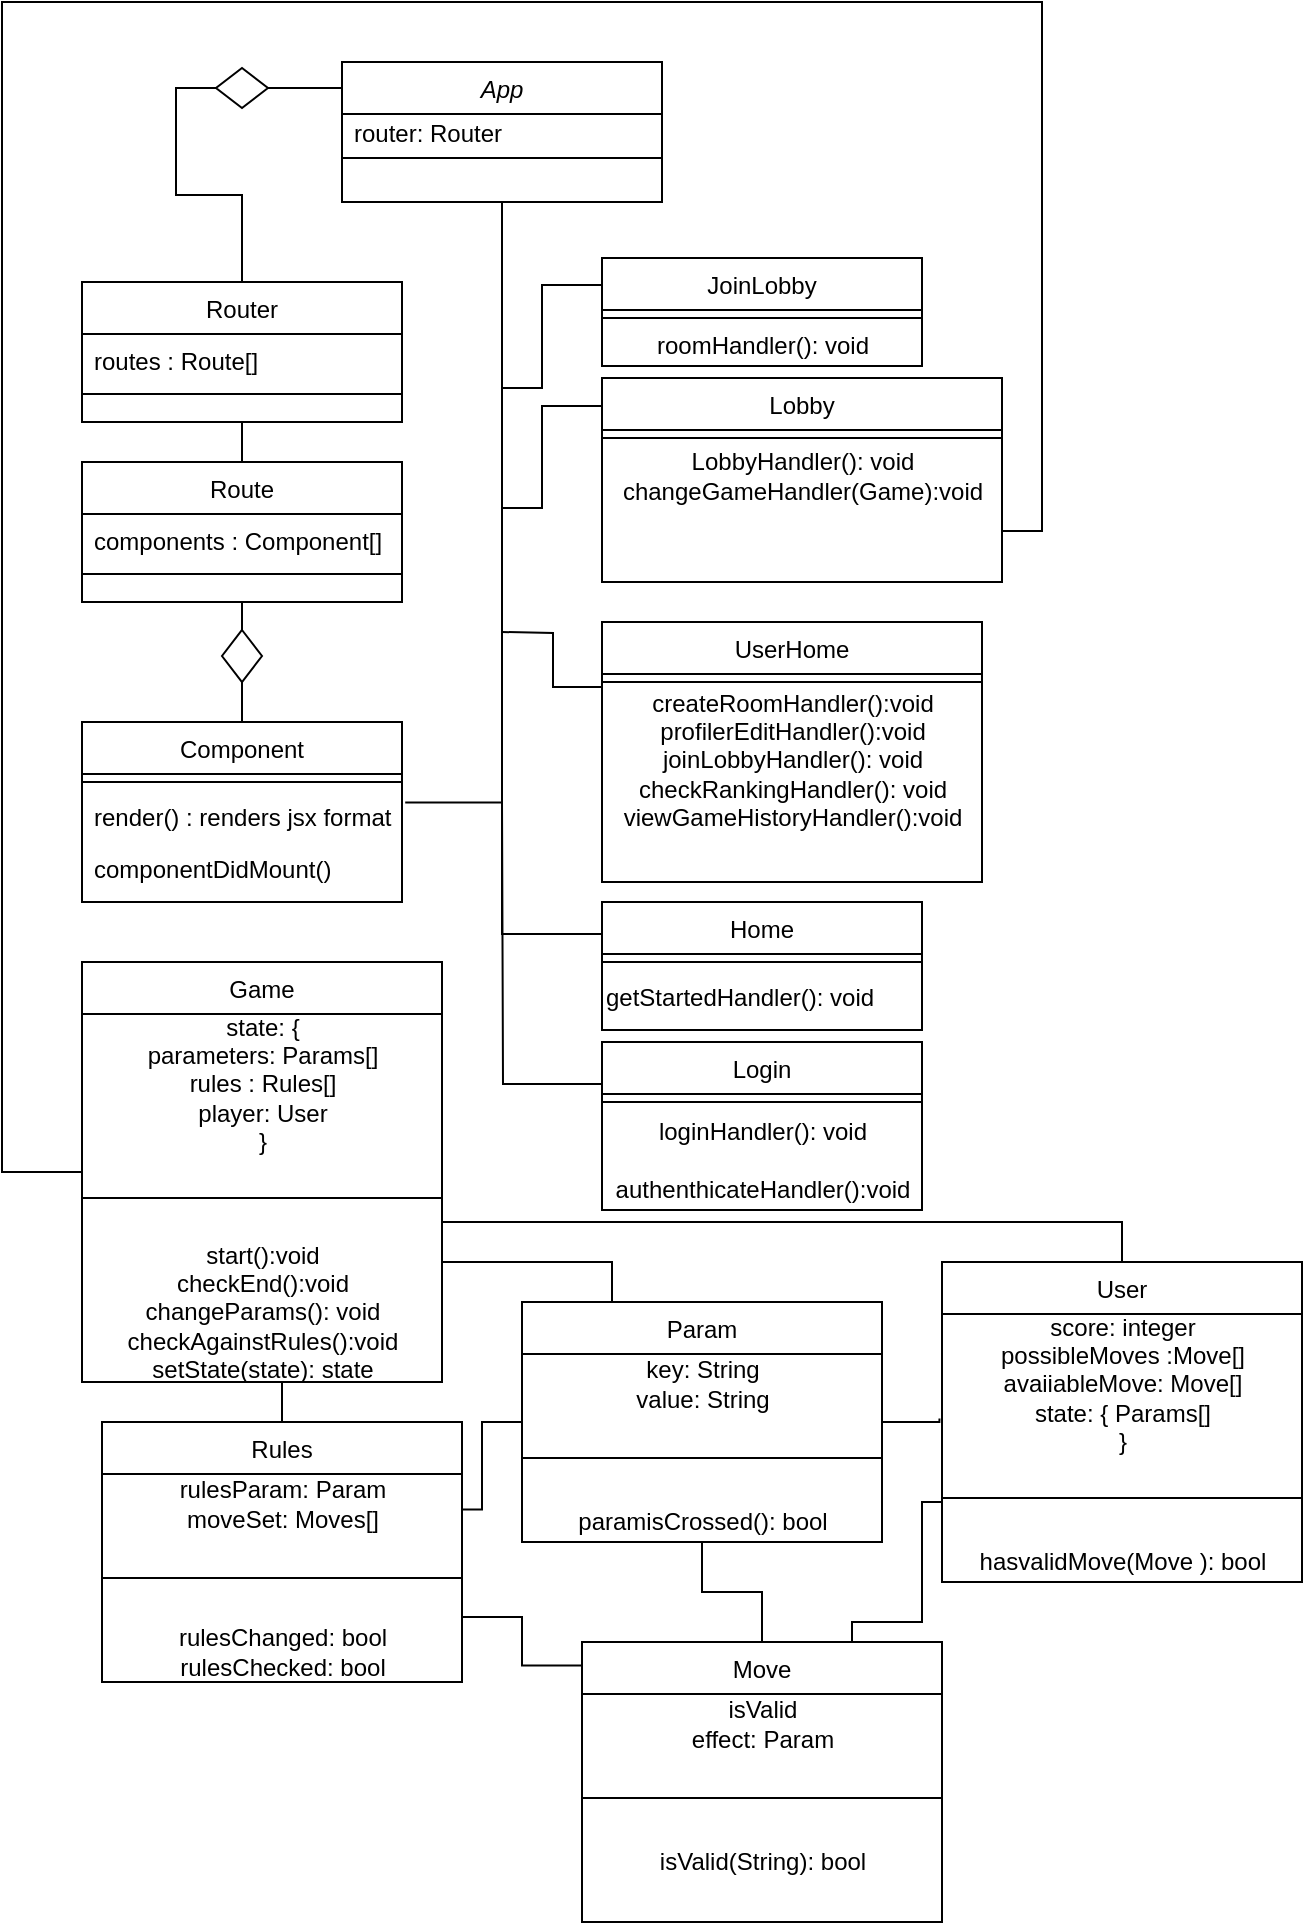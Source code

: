 <mxfile version="12.8.0" type="device"><diagram id="C5RBs43oDa-KdzZeNtuy" name="Page-1"><mxGraphModel dx="1826" dy="877" grid="1" gridSize="10" guides="1" tooltips="1" connect="1" arrows="1" fold="1" page="1" pageScale="1" pageWidth="827" pageHeight="1169" math="0" shadow="0"><root><mxCell id="WIyWlLk6GJQsqaUBKTNV-0"/><mxCell id="WIyWlLk6GJQsqaUBKTNV-1" parent="WIyWlLk6GJQsqaUBKTNV-0"/><mxCell id="nVvhaEYDyL5q9c9ylstD-54" style="edgeStyle=orthogonalEdgeStyle;rounded=0;orthogonalLoop=1;jettySize=auto;html=1;exitX=0.5;exitY=1;exitDx=0;exitDy=0;entryX=1.01;entryY=0.238;entryDx=0;entryDy=0;entryPerimeter=0;endArrow=none;endFill=0;" edge="1" parent="WIyWlLk6GJQsqaUBKTNV-1" source="zkfFHV4jXpPFQw0GAbJ--0" target="nVvhaEYDyL5q9c9ylstD-4"><mxGeometry relative="1" as="geometry"/></mxCell><mxCell id="zkfFHV4jXpPFQw0GAbJ--0" value="App" style="swimlane;fontStyle=2;align=center;verticalAlign=top;childLayout=stackLayout;horizontal=1;startSize=26;horizontalStack=0;resizeParent=1;resizeLast=0;collapsible=1;marginBottom=0;rounded=0;shadow=0;strokeWidth=1;" parent="WIyWlLk6GJQsqaUBKTNV-1" vertex="1"><mxGeometry x="220" y="120" width="160" height="70" as="geometry"><mxRectangle x="230" y="140" width="160" height="26" as="alternateBounds"/></mxGeometry></mxCell><mxCell id="zkfFHV4jXpPFQw0GAbJ--4" value="" style="line;html=1;strokeWidth=1;align=left;verticalAlign=middle;spacingTop=-1;spacingLeft=3;spacingRight=3;rotatable=0;labelPosition=right;points=[];portConstraint=eastwest;" parent="zkfFHV4jXpPFQw0GAbJ--0" vertex="1"><mxGeometry y="26" width="160" height="44" as="geometry"/></mxCell><mxCell id="zkfFHV4jXpPFQw0GAbJ--6" value="Router" style="swimlane;fontStyle=0;align=center;verticalAlign=top;childLayout=stackLayout;horizontal=1;startSize=26;horizontalStack=0;resizeParent=1;resizeLast=0;collapsible=1;marginBottom=0;rounded=0;shadow=0;strokeWidth=1;" parent="WIyWlLk6GJQsqaUBKTNV-1" vertex="1"><mxGeometry x="90" y="230" width="160" height="70" as="geometry"><mxRectangle x="130" y="380" width="160" height="26" as="alternateBounds"/></mxGeometry></mxCell><mxCell id="zkfFHV4jXpPFQw0GAbJ--7" value="routes : Route[]" style="text;align=left;verticalAlign=top;spacingLeft=4;spacingRight=4;overflow=hidden;rotatable=0;points=[[0,0.5],[1,0.5]];portConstraint=eastwest;" parent="zkfFHV4jXpPFQw0GAbJ--6" vertex="1"><mxGeometry y="26" width="160" height="26" as="geometry"/></mxCell><mxCell id="zkfFHV4jXpPFQw0GAbJ--9" value="" style="line;html=1;strokeWidth=1;align=left;verticalAlign=middle;spacingTop=-1;spacingLeft=3;spacingRight=3;rotatable=0;labelPosition=right;points=[];portConstraint=eastwest;" parent="zkfFHV4jXpPFQw0GAbJ--6" vertex="1"><mxGeometry y="52" width="160" height="8" as="geometry"/></mxCell><mxCell id="nVvhaEYDyL5q9c9ylstD-41" style="edgeStyle=orthogonalEdgeStyle;rounded=0;orthogonalLoop=1;jettySize=auto;html=1;exitX=0.5;exitY=0;exitDx=0;exitDy=0;entryX=0.5;entryY=1;entryDx=0;entryDy=0;endArrow=none;endFill=0;" edge="1" parent="WIyWlLk6GJQsqaUBKTNV-1" source="zkfFHV4jXpPFQw0GAbJ--13" target="zkfFHV4jXpPFQw0GAbJ--6"><mxGeometry relative="1" as="geometry"/></mxCell><mxCell id="zkfFHV4jXpPFQw0GAbJ--13" value="Route" style="swimlane;fontStyle=0;align=center;verticalAlign=top;childLayout=stackLayout;horizontal=1;startSize=26;horizontalStack=0;resizeParent=1;resizeLast=0;collapsible=1;marginBottom=0;rounded=0;shadow=0;strokeWidth=1;" parent="WIyWlLk6GJQsqaUBKTNV-1" vertex="1"><mxGeometry x="90" y="320" width="160" height="70" as="geometry"><mxRectangle x="340" y="380" width="170" height="26" as="alternateBounds"/></mxGeometry></mxCell><mxCell id="zkfFHV4jXpPFQw0GAbJ--14" value="components : Component[]" style="text;align=left;verticalAlign=top;spacingLeft=4;spacingRight=4;overflow=hidden;rotatable=0;points=[[0,0.5],[1,0.5]];portConstraint=eastwest;" parent="zkfFHV4jXpPFQw0GAbJ--13" vertex="1"><mxGeometry y="26" width="160" height="26" as="geometry"/></mxCell><mxCell id="zkfFHV4jXpPFQw0GAbJ--15" value="" style="line;html=1;strokeWidth=1;align=left;verticalAlign=middle;spacingTop=-1;spacingLeft=3;spacingRight=3;rotatable=0;labelPosition=right;points=[];portConstraint=eastwest;" parent="zkfFHV4jXpPFQw0GAbJ--13" vertex="1"><mxGeometry y="52" width="160" height="8" as="geometry"/></mxCell><mxCell id="nVvhaEYDyL5q9c9ylstD-0" value="Component" style="swimlane;fontStyle=0;align=center;verticalAlign=top;childLayout=stackLayout;horizontal=1;startSize=26;horizontalStack=0;resizeParent=1;resizeLast=0;collapsible=1;marginBottom=0;rounded=0;shadow=0;strokeWidth=1;" vertex="1" parent="WIyWlLk6GJQsqaUBKTNV-1"><mxGeometry x="90" y="450" width="160" height="90" as="geometry"><mxRectangle x="340" y="380" width="170" height="26" as="alternateBounds"/></mxGeometry></mxCell><mxCell id="nVvhaEYDyL5q9c9ylstD-2" value="" style="line;html=1;strokeWidth=1;align=left;verticalAlign=middle;spacingTop=-1;spacingLeft=3;spacingRight=3;rotatable=0;labelPosition=right;points=[];portConstraint=eastwest;" vertex="1" parent="nVvhaEYDyL5q9c9ylstD-0"><mxGeometry y="26" width="160" height="8" as="geometry"/></mxCell><mxCell id="nVvhaEYDyL5q9c9ylstD-4" value="render() : renders jsx format " style="text;align=left;verticalAlign=top;spacingLeft=4;spacingRight=4;overflow=hidden;rotatable=0;points=[[0,0.5],[1,0.5]];portConstraint=eastwest;" vertex="1" parent="nVvhaEYDyL5q9c9ylstD-0"><mxGeometry y="34" width="160" height="26" as="geometry"/></mxCell><mxCell id="nVvhaEYDyL5q9c9ylstD-5" value="componentDidMount()" style="text;align=left;verticalAlign=top;spacingLeft=4;spacingRight=4;overflow=hidden;rotatable=0;points=[[0,0.5],[1,0.5]];portConstraint=eastwest;" vertex="1" parent="nVvhaEYDyL5q9c9ylstD-0"><mxGeometry y="60" width="160" height="26" as="geometry"/></mxCell><mxCell id="nVvhaEYDyL5q9c9ylstD-10" value="" style="rhombus;whiteSpace=wrap;html=1;" vertex="1" parent="WIyWlLk6GJQsqaUBKTNV-1"><mxGeometry x="160" y="404" width="20" height="26" as="geometry"/></mxCell><mxCell id="nVvhaEYDyL5q9c9ylstD-11" value="" style="endArrow=none;html=1;entryX=0.5;entryY=1;entryDx=0;entryDy=0;exitX=0.5;exitY=0;exitDx=0;exitDy=0;" edge="1" parent="WIyWlLk6GJQsqaUBKTNV-1" source="nVvhaEYDyL5q9c9ylstD-0" target="nVvhaEYDyL5q9c9ylstD-10"><mxGeometry width="50" height="50" relative="1" as="geometry"><mxPoint x="230" y="470" as="sourcePoint"/><mxPoint x="280" y="420" as="targetPoint"/></mxGeometry></mxCell><mxCell id="nVvhaEYDyL5q9c9ylstD-12" value="" style="endArrow=none;html=1;exitX=0.5;exitY=0;exitDx=0;exitDy=0;entryX=0.5;entryY=1;entryDx=0;entryDy=0;" edge="1" parent="WIyWlLk6GJQsqaUBKTNV-1" source="nVvhaEYDyL5q9c9ylstD-10" target="zkfFHV4jXpPFQw0GAbJ--13"><mxGeometry width="50" height="50" relative="1" as="geometry"><mxPoint x="170" y="400" as="sourcePoint"/><mxPoint x="270" y="420" as="targetPoint"/></mxGeometry></mxCell><mxCell id="nVvhaEYDyL5q9c9ylstD-38" style="edgeStyle=orthogonalEdgeStyle;rounded=0;orthogonalLoop=1;jettySize=auto;html=1;exitX=0;exitY=0.25;exitDx=0;exitDy=0;endArrow=none;endFill=0;" edge="1" parent="WIyWlLk6GJQsqaUBKTNV-1" source="nVvhaEYDyL5q9c9ylstD-13"><mxGeometry relative="1" as="geometry"><mxPoint x="300" y="405" as="targetPoint"/></mxGeometry></mxCell><mxCell id="nVvhaEYDyL5q9c9ylstD-13" value="UserHome" style="swimlane;fontStyle=0;align=center;verticalAlign=top;childLayout=stackLayout;horizontal=1;startSize=26;horizontalStack=0;resizeParent=1;resizeLast=0;collapsible=1;marginBottom=0;rounded=0;shadow=0;strokeWidth=1;" vertex="1" parent="WIyWlLk6GJQsqaUBKTNV-1"><mxGeometry x="350" y="400" width="190" height="130" as="geometry"><mxRectangle x="340" y="380" width="170" height="26" as="alternateBounds"/></mxGeometry></mxCell><mxCell id="nVvhaEYDyL5q9c9ylstD-14" value="" style="line;html=1;strokeWidth=1;align=left;verticalAlign=middle;spacingTop=-1;spacingLeft=3;spacingRight=3;rotatable=0;labelPosition=right;points=[];portConstraint=eastwest;" vertex="1" parent="nVvhaEYDyL5q9c9ylstD-13"><mxGeometry y="26" width="190" height="8" as="geometry"/></mxCell><mxCell id="nVvhaEYDyL5q9c9ylstD-51" value="createRoomHandler():void&lt;br&gt;profilerEditHandler():void&lt;br&gt;joinLobbyHandler(): void&lt;br&gt;checkRankingHandler(): void&lt;br&gt;viewGameHistoryHandler():void" style="text;html=1;align=center;verticalAlign=middle;resizable=0;points=[];autosize=1;" vertex="1" parent="nVvhaEYDyL5q9c9ylstD-13"><mxGeometry y="34" width="190" height="70" as="geometry"/></mxCell><mxCell id="nVvhaEYDyL5q9c9ylstD-37" style="edgeStyle=orthogonalEdgeStyle;rounded=0;orthogonalLoop=1;jettySize=auto;html=1;exitX=0;exitY=0.25;exitDx=0;exitDy=0;endArrow=none;endFill=0;" edge="1" parent="WIyWlLk6GJQsqaUBKTNV-1" source="nVvhaEYDyL5q9c9ylstD-17"><mxGeometry relative="1" as="geometry"><mxPoint x="300" y="463" as="targetPoint"/><Array as="points"><mxPoint x="300" y="556"/></Array></mxGeometry></mxCell><mxCell id="nVvhaEYDyL5q9c9ylstD-17" value="Home" style="swimlane;fontStyle=0;align=center;verticalAlign=top;childLayout=stackLayout;horizontal=1;startSize=26;horizontalStack=0;resizeParent=1;resizeLast=0;collapsible=1;marginBottom=0;rounded=0;shadow=0;strokeWidth=1;" vertex="1" parent="WIyWlLk6GJQsqaUBKTNV-1"><mxGeometry x="350" y="540" width="160" height="64" as="geometry"><mxRectangle x="340" y="380" width="170" height="26" as="alternateBounds"/></mxGeometry></mxCell><mxCell id="nVvhaEYDyL5q9c9ylstD-18" value="" style="line;html=1;strokeWidth=1;align=left;verticalAlign=middle;spacingTop=-1;spacingLeft=3;spacingRight=3;rotatable=0;labelPosition=right;points=[];portConstraint=eastwest;" vertex="1" parent="nVvhaEYDyL5q9c9ylstD-17"><mxGeometry y="26" width="160" height="8" as="geometry"/></mxCell><mxCell id="nVvhaEYDyL5q9c9ylstD-52" value="getStartedHandler(): void" style="text;html=1;" vertex="1" parent="nVvhaEYDyL5q9c9ylstD-17"><mxGeometry y="34" width="160" height="30" as="geometry"/></mxCell><mxCell id="nVvhaEYDyL5q9c9ylstD-36" style="edgeStyle=orthogonalEdgeStyle;rounded=0;orthogonalLoop=1;jettySize=auto;html=1;exitX=0;exitY=0.25;exitDx=0;exitDy=0;endArrow=none;endFill=0;" edge="1" parent="WIyWlLk6GJQsqaUBKTNV-1" source="nVvhaEYDyL5q9c9ylstD-19"><mxGeometry relative="1" as="geometry"><mxPoint x="300" y="490" as="targetPoint"/></mxGeometry></mxCell><mxCell id="nVvhaEYDyL5q9c9ylstD-19" value="Login" style="swimlane;fontStyle=0;align=center;verticalAlign=top;childLayout=stackLayout;horizontal=1;startSize=26;horizontalStack=0;resizeParent=1;resizeLast=0;collapsible=1;marginBottom=0;rounded=0;shadow=0;strokeWidth=1;" vertex="1" parent="WIyWlLk6GJQsqaUBKTNV-1"><mxGeometry x="350" y="610" width="160" height="84" as="geometry"><mxRectangle x="340" y="380" width="170" height="26" as="alternateBounds"/></mxGeometry></mxCell><mxCell id="nVvhaEYDyL5q9c9ylstD-20" value="" style="line;html=1;strokeWidth=1;align=left;verticalAlign=middle;spacingTop=-1;spacingLeft=3;spacingRight=3;rotatable=0;labelPosition=right;points=[];portConstraint=eastwest;" vertex="1" parent="nVvhaEYDyL5q9c9ylstD-19"><mxGeometry y="26" width="160" height="8" as="geometry"/></mxCell><mxCell id="nVvhaEYDyL5q9c9ylstD-53" value="loginHandler(): void&lt;br&gt;&lt;br&gt;authenthicateHandler():void" style="text;html=1;align=center;verticalAlign=middle;resizable=0;points=[];autosize=1;" vertex="1" parent="nVvhaEYDyL5q9c9ylstD-19"><mxGeometry y="34" width="160" height="50" as="geometry"/></mxCell><mxCell id="nVvhaEYDyL5q9c9ylstD-39" style="edgeStyle=orthogonalEdgeStyle;rounded=0;orthogonalLoop=1;jettySize=auto;html=1;exitX=0;exitY=0.25;exitDx=0;exitDy=0;endArrow=none;endFill=0;" edge="1" parent="WIyWlLk6GJQsqaUBKTNV-1" source="nVvhaEYDyL5q9c9ylstD-21"><mxGeometry relative="1" as="geometry"><mxPoint x="300" y="343" as="targetPoint"/><Array as="points"><mxPoint x="320" y="292"/><mxPoint x="320" y="343"/></Array></mxGeometry></mxCell><mxCell id="nVvhaEYDyL5q9c9ylstD-95" style="edgeStyle=orthogonalEdgeStyle;rounded=0;orthogonalLoop=1;jettySize=auto;html=1;exitX=1;exitY=0.75;exitDx=0;exitDy=0;endArrow=none;endFill=0;" edge="1" parent="WIyWlLk6GJQsqaUBKTNV-1" source="nVvhaEYDyL5q9c9ylstD-21" target="nVvhaEYDyL5q9c9ylstD-57"><mxGeometry relative="1" as="geometry"><Array as="points"><mxPoint x="570" y="355"/><mxPoint x="570" y="90"/><mxPoint x="50" y="90"/><mxPoint x="50" y="675"/></Array></mxGeometry></mxCell><mxCell id="nVvhaEYDyL5q9c9ylstD-21" value="Lobby" style="swimlane;fontStyle=0;align=center;verticalAlign=top;childLayout=stackLayout;horizontal=1;startSize=26;horizontalStack=0;resizeParent=1;resizeLast=0;collapsible=1;marginBottom=0;rounded=0;shadow=0;strokeWidth=1;" vertex="1" parent="WIyWlLk6GJQsqaUBKTNV-1"><mxGeometry x="350" y="278" width="200" height="102" as="geometry"><mxRectangle x="340" y="380" width="170" height="26" as="alternateBounds"/></mxGeometry></mxCell><mxCell id="nVvhaEYDyL5q9c9ylstD-22" value="" style="line;html=1;strokeWidth=1;align=left;verticalAlign=middle;spacingTop=-1;spacingLeft=3;spacingRight=3;rotatable=0;labelPosition=right;points=[];portConstraint=eastwest;" vertex="1" parent="nVvhaEYDyL5q9c9ylstD-21"><mxGeometry y="26" width="200" height="8" as="geometry"/></mxCell><mxCell id="nVvhaEYDyL5q9c9ylstD-50" value="LobbyHandler(): void&lt;br&gt;changeGameHandler(Game):void" style="text;html=1;align=center;verticalAlign=middle;resizable=0;points=[];autosize=1;" vertex="1" parent="nVvhaEYDyL5q9c9ylstD-21"><mxGeometry y="34" width="200" height="30" as="geometry"/></mxCell><mxCell id="nVvhaEYDyL5q9c9ylstD-40" style="edgeStyle=orthogonalEdgeStyle;rounded=0;orthogonalLoop=1;jettySize=auto;html=1;exitX=0;exitY=0.25;exitDx=0;exitDy=0;endArrow=none;endFill=0;" edge="1" parent="WIyWlLk6GJQsqaUBKTNV-1" source="nVvhaEYDyL5q9c9ylstD-27"><mxGeometry relative="1" as="geometry"><mxPoint x="300" y="283" as="targetPoint"/><Array as="points"><mxPoint x="320" y="232"/><mxPoint x="320" y="283"/></Array></mxGeometry></mxCell><mxCell id="nVvhaEYDyL5q9c9ylstD-27" value="JoinLobby" style="swimlane;fontStyle=0;align=center;verticalAlign=top;childLayout=stackLayout;horizontal=1;startSize=26;horizontalStack=0;resizeParent=1;resizeLast=0;collapsible=1;marginBottom=0;rounded=0;shadow=0;strokeWidth=1;" vertex="1" parent="WIyWlLk6GJQsqaUBKTNV-1"><mxGeometry x="350" y="218" width="160" height="54" as="geometry"><mxRectangle x="340" y="380" width="170" height="26" as="alternateBounds"/></mxGeometry></mxCell><mxCell id="nVvhaEYDyL5q9c9ylstD-28" value="" style="line;html=1;strokeWidth=1;align=left;verticalAlign=middle;spacingTop=-1;spacingLeft=3;spacingRight=3;rotatable=0;labelPosition=right;points=[];portConstraint=eastwest;" vertex="1" parent="nVvhaEYDyL5q9c9ylstD-27"><mxGeometry y="26" width="160" height="8" as="geometry"/></mxCell><mxCell id="nVvhaEYDyL5q9c9ylstD-49" value="roomHandler(): void" style="text;html=1;align=center;verticalAlign=middle;resizable=0;points=[];autosize=1;" vertex="1" parent="nVvhaEYDyL5q9c9ylstD-27"><mxGeometry y="34" width="160" height="20" as="geometry"/></mxCell><mxCell id="nVvhaEYDyL5q9c9ylstD-47" style="edgeStyle=orthogonalEdgeStyle;rounded=0;orthogonalLoop=1;jettySize=auto;html=1;exitX=0.5;exitY=0;exitDx=0;exitDy=0;entryX=0;entryY=0.25;entryDx=0;entryDy=0;endArrow=none;endFill=0;" edge="1" parent="WIyWlLk6GJQsqaUBKTNV-1" source="nVvhaEYDyL5q9c9ylstD-43" target="zkfFHV4jXpPFQw0GAbJ--0"><mxGeometry relative="1" as="geometry"/></mxCell><mxCell id="nVvhaEYDyL5q9c9ylstD-48" style="edgeStyle=orthogonalEdgeStyle;rounded=0;orthogonalLoop=1;jettySize=auto;html=1;exitX=0.5;exitY=1;exitDx=0;exitDy=0;entryX=0.5;entryY=0;entryDx=0;entryDy=0;endArrow=none;endFill=0;" edge="1" parent="WIyWlLk6GJQsqaUBKTNV-1" source="nVvhaEYDyL5q9c9ylstD-43" target="zkfFHV4jXpPFQw0GAbJ--6"><mxGeometry relative="1" as="geometry"/></mxCell><mxCell id="nVvhaEYDyL5q9c9ylstD-43" value="" style="rhombus;whiteSpace=wrap;html=1;rotation=90;" vertex="1" parent="WIyWlLk6GJQsqaUBKTNV-1"><mxGeometry x="160" y="120" width="20" height="26" as="geometry"/></mxCell><mxCell id="zkfFHV4jXpPFQw0GAbJ--5" value="router: Router" style="text;align=left;verticalAlign=top;spacingLeft=4;spacingRight=4;overflow=hidden;rotatable=0;points=[[0,0.5],[1,0.5]];portConstraint=eastwest;" parent="WIyWlLk6GJQsqaUBKTNV-1" vertex="1"><mxGeometry x="220" y="142" width="160" height="26" as="geometry"/></mxCell><mxCell id="nVvhaEYDyL5q9c9ylstD-76" style="edgeStyle=orthogonalEdgeStyle;rounded=0;orthogonalLoop=1;jettySize=auto;html=1;exitX=1;exitY=0.5;exitDx=0;exitDy=0;entryX=0.25;entryY=0;entryDx=0;entryDy=0;endArrow=none;endFill=0;" edge="1" parent="WIyWlLk6GJQsqaUBKTNV-1" source="nVvhaEYDyL5q9c9ylstD-57" target="nVvhaEYDyL5q9c9ylstD-66"><mxGeometry relative="1" as="geometry"><Array as="points"><mxPoint x="270" y="720"/><mxPoint x="355" y="720"/></Array></mxGeometry></mxCell><mxCell id="nVvhaEYDyL5q9c9ylstD-82" style="edgeStyle=orthogonalEdgeStyle;rounded=0;orthogonalLoop=1;jettySize=auto;html=1;exitX=1;exitY=0.5;exitDx=0;exitDy=0;entryX=0.5;entryY=0;entryDx=0;entryDy=0;endArrow=none;endFill=0;" edge="1" parent="WIyWlLk6GJQsqaUBKTNV-1" source="nVvhaEYDyL5q9c9ylstD-57" target="nVvhaEYDyL5q9c9ylstD-78"><mxGeometry relative="1" as="geometry"><Array as="points"><mxPoint x="270" y="700"/><mxPoint x="610" y="700"/></Array></mxGeometry></mxCell><mxCell id="nVvhaEYDyL5q9c9ylstD-57" value="Game" style="swimlane;fontStyle=0;align=center;verticalAlign=top;childLayout=stackLayout;horizontal=1;startSize=26;horizontalStack=0;resizeParent=1;resizeLast=0;collapsible=1;marginBottom=0;rounded=0;shadow=0;strokeWidth=1;" vertex="1" parent="WIyWlLk6GJQsqaUBKTNV-1"><mxGeometry x="90" y="570" width="180" height="210" as="geometry"><mxRectangle x="340" y="380" width="170" height="26" as="alternateBounds"/></mxGeometry></mxCell><mxCell id="nVvhaEYDyL5q9c9ylstD-61" value="state: {&lt;br&gt;parameters: Params[]&lt;br&gt;rules : Rules[]&lt;br&gt;player: User&lt;br&gt;}" style="text;html=1;align=center;verticalAlign=middle;resizable=0;points=[];autosize=1;" vertex="1" parent="nVvhaEYDyL5q9c9ylstD-57"><mxGeometry y="26" width="180" height="70" as="geometry"/></mxCell><mxCell id="nVvhaEYDyL5q9c9ylstD-58" value="" style="line;html=1;strokeWidth=1;align=left;verticalAlign=middle;spacingTop=-1;spacingLeft=3;spacingRight=3;rotatable=0;labelPosition=right;points=[];portConstraint=eastwest;" vertex="1" parent="nVvhaEYDyL5q9c9ylstD-57"><mxGeometry y="96" width="180" height="44" as="geometry"/></mxCell><mxCell id="nVvhaEYDyL5q9c9ylstD-65" value="start():void&lt;br&gt;checkEnd():void&lt;br&gt;changeParams(): void&lt;br&gt;checkAgainstRules():void&lt;br&gt;setState(state): state" style="text;html=1;align=center;verticalAlign=middle;resizable=0;points=[];autosize=1;" vertex="1" parent="nVvhaEYDyL5q9c9ylstD-57"><mxGeometry y="140" width="180" height="70" as="geometry"/></mxCell><mxCell id="nVvhaEYDyL5q9c9ylstD-92" style="edgeStyle=orthogonalEdgeStyle;rounded=0;orthogonalLoop=1;jettySize=auto;html=1;exitX=1;exitY=0.5;exitDx=0;exitDy=0;entryX=-0.007;entryY=0.746;entryDx=0;entryDy=0;entryPerimeter=0;endArrow=none;endFill=0;" edge="1" parent="WIyWlLk6GJQsqaUBKTNV-1" source="nVvhaEYDyL5q9c9ylstD-66" target="nVvhaEYDyL5q9c9ylstD-79"><mxGeometry relative="1" as="geometry"/></mxCell><mxCell id="nVvhaEYDyL5q9c9ylstD-93" style="edgeStyle=orthogonalEdgeStyle;rounded=0;orthogonalLoop=1;jettySize=auto;html=1;exitX=0;exitY=0.5;exitDx=0;exitDy=0;entryX=1.002;entryY=0.593;entryDx=0;entryDy=0;entryPerimeter=0;endArrow=none;endFill=0;" edge="1" parent="WIyWlLk6GJQsqaUBKTNV-1" source="nVvhaEYDyL5q9c9ylstD-66" target="nVvhaEYDyL5q9c9ylstD-73"><mxGeometry relative="1" as="geometry"/></mxCell><mxCell id="nVvhaEYDyL5q9c9ylstD-66" value="Param" style="swimlane;fontStyle=0;align=center;verticalAlign=top;childLayout=stackLayout;horizontal=1;startSize=26;horizontalStack=0;resizeParent=1;resizeLast=0;collapsible=1;marginBottom=0;rounded=0;shadow=0;strokeWidth=1;" vertex="1" parent="WIyWlLk6GJQsqaUBKTNV-1"><mxGeometry x="310" y="740" width="180" height="120" as="geometry"><mxRectangle x="340" y="380" width="170" height="26" as="alternateBounds"/></mxGeometry></mxCell><mxCell id="nVvhaEYDyL5q9c9ylstD-67" value="key: String&lt;br&gt;value: String" style="text;html=1;align=center;verticalAlign=middle;resizable=0;points=[];autosize=1;" vertex="1" parent="nVvhaEYDyL5q9c9ylstD-66"><mxGeometry y="26" width="180" height="30" as="geometry"/></mxCell><mxCell id="nVvhaEYDyL5q9c9ylstD-68" value="" style="line;html=1;strokeWidth=1;align=left;verticalAlign=middle;spacingTop=-1;spacingLeft=3;spacingRight=3;rotatable=0;labelPosition=right;points=[];portConstraint=eastwest;" vertex="1" parent="nVvhaEYDyL5q9c9ylstD-66"><mxGeometry y="56" width="180" height="44" as="geometry"/></mxCell><mxCell id="nVvhaEYDyL5q9c9ylstD-69" value="paramisCrossed(): bool" style="text;html=1;align=center;verticalAlign=middle;resizable=0;points=[];autosize=1;" vertex="1" parent="nVvhaEYDyL5q9c9ylstD-66"><mxGeometry y="100" width="180" height="20" as="geometry"/></mxCell><mxCell id="nVvhaEYDyL5q9c9ylstD-88" style="edgeStyle=orthogonalEdgeStyle;rounded=0;orthogonalLoop=1;jettySize=auto;html=1;exitX=1;exitY=0.75;exitDx=0;exitDy=0;entryX=0.002;entryY=0.084;entryDx=0;entryDy=0;entryPerimeter=0;endArrow=none;endFill=0;" edge="1" parent="WIyWlLk6GJQsqaUBKTNV-1" source="nVvhaEYDyL5q9c9ylstD-72" target="nVvhaEYDyL5q9c9ylstD-83"><mxGeometry relative="1" as="geometry"/></mxCell><mxCell id="nVvhaEYDyL5q9c9ylstD-94" style="edgeStyle=orthogonalEdgeStyle;rounded=0;orthogonalLoop=1;jettySize=auto;html=1;exitX=0.5;exitY=0;exitDx=0;exitDy=0;endArrow=none;endFill=0;" edge="1" parent="WIyWlLk6GJQsqaUBKTNV-1" source="nVvhaEYDyL5q9c9ylstD-72" target="nVvhaEYDyL5q9c9ylstD-57"><mxGeometry relative="1" as="geometry"/></mxCell><mxCell id="nVvhaEYDyL5q9c9ylstD-72" value="Rules" style="swimlane;fontStyle=0;align=center;verticalAlign=top;childLayout=stackLayout;horizontal=1;startSize=26;horizontalStack=0;resizeParent=1;resizeLast=0;collapsible=1;marginBottom=0;rounded=0;shadow=0;strokeWidth=1;" vertex="1" parent="WIyWlLk6GJQsqaUBKTNV-1"><mxGeometry x="100" y="800" width="180" height="130" as="geometry"><mxRectangle x="340" y="380" width="170" height="26" as="alternateBounds"/></mxGeometry></mxCell><mxCell id="nVvhaEYDyL5q9c9ylstD-73" value="rulesParam: Param&lt;br&gt;moveSet: Moves[]" style="text;html=1;align=center;verticalAlign=middle;resizable=0;points=[];autosize=1;" vertex="1" parent="nVvhaEYDyL5q9c9ylstD-72"><mxGeometry y="26" width="180" height="30" as="geometry"/></mxCell><mxCell id="nVvhaEYDyL5q9c9ylstD-74" value="" style="line;html=1;strokeWidth=1;align=left;verticalAlign=middle;spacingTop=-1;spacingLeft=3;spacingRight=3;rotatable=0;labelPosition=right;points=[];portConstraint=eastwest;" vertex="1" parent="nVvhaEYDyL5q9c9ylstD-72"><mxGeometry y="56" width="180" height="44" as="geometry"/></mxCell><mxCell id="nVvhaEYDyL5q9c9ylstD-75" value="rulesChanged: bool&lt;br&gt;rulesChecked: bool" style="text;html=1;align=center;verticalAlign=middle;resizable=0;points=[];autosize=1;" vertex="1" parent="nVvhaEYDyL5q9c9ylstD-72"><mxGeometry y="100" width="180" height="30" as="geometry"/></mxCell><mxCell id="nVvhaEYDyL5q9c9ylstD-78" value="User" style="swimlane;fontStyle=0;align=center;verticalAlign=top;childLayout=stackLayout;horizontal=1;startSize=26;horizontalStack=0;resizeParent=1;resizeLast=0;collapsible=1;marginBottom=0;rounded=0;shadow=0;strokeWidth=1;" vertex="1" parent="WIyWlLk6GJQsqaUBKTNV-1"><mxGeometry x="520" y="720" width="180" height="160" as="geometry"><mxRectangle x="340" y="380" width="170" height="26" as="alternateBounds"/></mxGeometry></mxCell><mxCell id="nVvhaEYDyL5q9c9ylstD-79" value="score: integer&lt;br&gt;possibleMoves :Move[]&lt;br&gt;avaiiableMove: Move[]&lt;br&gt;state: { Params[]&lt;br&gt;}" style="text;html=1;align=center;verticalAlign=middle;resizable=0;points=[];autosize=1;" vertex="1" parent="nVvhaEYDyL5q9c9ylstD-78"><mxGeometry y="26" width="180" height="70" as="geometry"/></mxCell><mxCell id="nVvhaEYDyL5q9c9ylstD-80" value="" style="line;html=1;strokeWidth=1;align=left;verticalAlign=middle;spacingTop=-1;spacingLeft=3;spacingRight=3;rotatable=0;labelPosition=right;points=[];portConstraint=eastwest;" vertex="1" parent="nVvhaEYDyL5q9c9ylstD-78"><mxGeometry y="96" width="180" height="44" as="geometry"/></mxCell><mxCell id="nVvhaEYDyL5q9c9ylstD-81" value="hasvalidMove(Move ): bool" style="text;html=1;align=center;verticalAlign=middle;resizable=0;points=[];autosize=1;" vertex="1" parent="nVvhaEYDyL5q9c9ylstD-78"><mxGeometry y="140" width="180" height="20" as="geometry"/></mxCell><mxCell id="nVvhaEYDyL5q9c9ylstD-90" style="edgeStyle=orthogonalEdgeStyle;rounded=0;orthogonalLoop=1;jettySize=auto;html=1;exitX=0.5;exitY=0;exitDx=0;exitDy=0;endArrow=none;endFill=0;" edge="1" parent="WIyWlLk6GJQsqaUBKTNV-1" source="nVvhaEYDyL5q9c9ylstD-83" target="nVvhaEYDyL5q9c9ylstD-69"><mxGeometry relative="1" as="geometry"/></mxCell><mxCell id="nVvhaEYDyL5q9c9ylstD-91" style="edgeStyle=orthogonalEdgeStyle;rounded=0;orthogonalLoop=1;jettySize=auto;html=1;exitX=0.75;exitY=0;exitDx=0;exitDy=0;entryX=0;entryY=0.75;entryDx=0;entryDy=0;endArrow=none;endFill=0;" edge="1" parent="WIyWlLk6GJQsqaUBKTNV-1" source="nVvhaEYDyL5q9c9ylstD-83" target="nVvhaEYDyL5q9c9ylstD-78"><mxGeometry relative="1" as="geometry"><Array as="points"><mxPoint x="475" y="900"/><mxPoint x="510" y="900"/><mxPoint x="510" y="840"/></Array></mxGeometry></mxCell><mxCell id="nVvhaEYDyL5q9c9ylstD-83" value="Move" style="swimlane;fontStyle=0;align=center;verticalAlign=top;childLayout=stackLayout;horizontal=1;startSize=26;horizontalStack=0;resizeParent=1;resizeLast=0;collapsible=1;marginBottom=0;rounded=0;shadow=0;strokeWidth=1;" vertex="1" parent="WIyWlLk6GJQsqaUBKTNV-1"><mxGeometry x="340" y="910" width="180" height="140" as="geometry"><mxRectangle x="340" y="380" width="170" height="26" as="alternateBounds"/></mxGeometry></mxCell><mxCell id="nVvhaEYDyL5q9c9ylstD-84" value="isValid&lt;br&gt;effect: Param" style="text;html=1;align=center;verticalAlign=middle;resizable=0;points=[];autosize=1;" vertex="1" parent="nVvhaEYDyL5q9c9ylstD-83"><mxGeometry y="26" width="180" height="30" as="geometry"/></mxCell><mxCell id="nVvhaEYDyL5q9c9ylstD-85" value="" style="line;html=1;strokeWidth=1;align=left;verticalAlign=middle;spacingTop=-1;spacingLeft=3;spacingRight=3;rotatable=0;labelPosition=right;points=[];portConstraint=eastwest;" vertex="1" parent="nVvhaEYDyL5q9c9ylstD-83"><mxGeometry y="56" width="180" height="44" as="geometry"/></mxCell><mxCell id="nVvhaEYDyL5q9c9ylstD-86" value="isValid(String): bool" style="text;html=1;align=center;verticalAlign=middle;resizable=0;points=[];autosize=1;" vertex="1" parent="nVvhaEYDyL5q9c9ylstD-83"><mxGeometry y="100" width="180" height="20" as="geometry"/></mxCell></root></mxGraphModel></diagram></mxfile>
